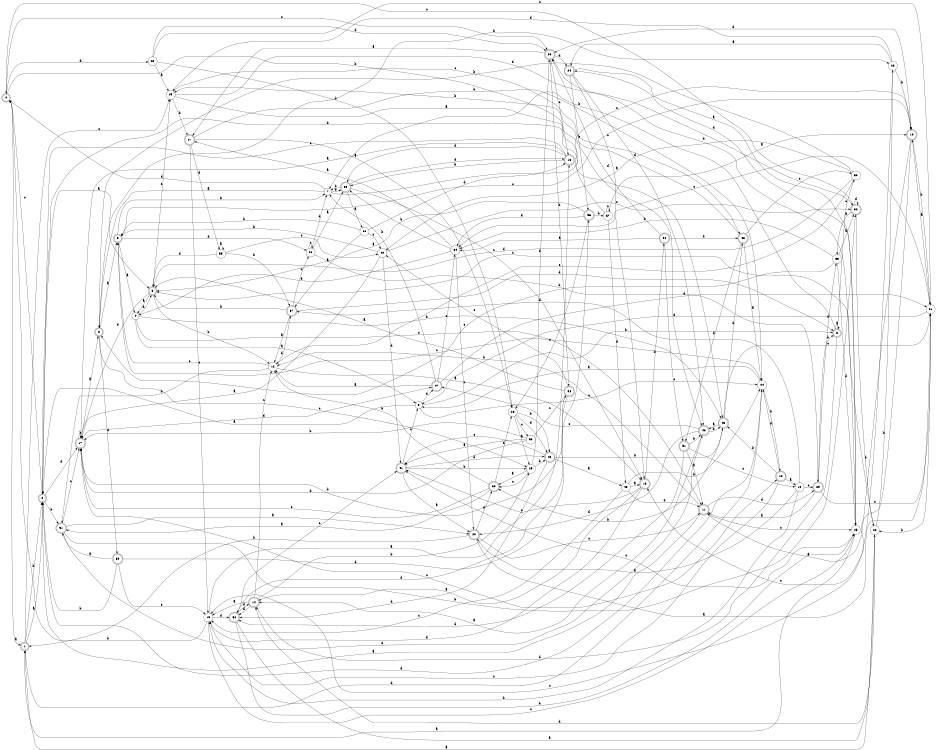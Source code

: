 digraph n49_5 {
__start0 [label="" shape="none"];

rankdir=LR;
size="8,5";

s0 [style="rounded,filled", color="black", fillcolor="white" shape="doublecircle", label="0"];
s1 [style="rounded,filled", color="black", fillcolor="white" shape="doublecircle", label="1"];
s2 [style="rounded,filled", color="black", fillcolor="white" shape="doublecircle", label="2"];
s3 [style="rounded,filled", color="black", fillcolor="white" shape="doublecircle", label="3"];
s4 [style="filled", color="black", fillcolor="white" shape="circle", label="4"];
s5 [style="filled", color="black", fillcolor="white" shape="circle", label="5"];
s6 [style="rounded,filled", color="black", fillcolor="white" shape="doublecircle", label="6"];
s7 [style="filled", color="black", fillcolor="white" shape="circle", label="7"];
s8 [style="rounded,filled", color="black", fillcolor="white" shape="doublecircle", label="8"];
s9 [style="rounded,filled", color="black", fillcolor="white" shape="doublecircle", label="9"];
s10 [style="rounded,filled", color="black", fillcolor="white" shape="doublecircle", label="10"];
s11 [style="rounded,filled", color="black", fillcolor="white" shape="doublecircle", label="11"];
s12 [style="filled", color="black", fillcolor="white" shape="circle", label="12"];
s13 [style="rounded,filled", color="black", fillcolor="white" shape="doublecircle", label="13"];
s14 [style="rounded,filled", color="black", fillcolor="white" shape="doublecircle", label="14"];
s15 [style="filled", color="black", fillcolor="white" shape="circle", label="15"];
s16 [style="rounded,filled", color="black", fillcolor="white" shape="doublecircle", label="16"];
s17 [style="rounded,filled", color="black", fillcolor="white" shape="doublecircle", label="17"];
s18 [style="rounded,filled", color="black", fillcolor="white" shape="doublecircle", label="18"];
s19 [style="filled", color="black", fillcolor="white" shape="circle", label="19"];
s20 [style="rounded,filled", color="black", fillcolor="white" shape="doublecircle", label="20"];
s21 [style="filled", color="black", fillcolor="white" shape="circle", label="21"];
s22 [style="filled", color="black", fillcolor="white" shape="circle", label="22"];
s23 [style="filled", color="black", fillcolor="white" shape="circle", label="23"];
s24 [style="rounded,filled", color="black", fillcolor="white" shape="doublecircle", label="24"];
s25 [style="filled", color="black", fillcolor="white" shape="circle", label="25"];
s26 [style="rounded,filled", color="black", fillcolor="white" shape="doublecircle", label="26"];
s27 [style="rounded,filled", color="black", fillcolor="white" shape="doublecircle", label="27"];
s28 [style="filled", color="black", fillcolor="white" shape="circle", label="28"];
s29 [style="filled", color="black", fillcolor="white" shape="circle", label="29"];
s30 [style="rounded,filled", color="black", fillcolor="white" shape="doublecircle", label="30"];
s31 [style="rounded,filled", color="black", fillcolor="white" shape="doublecircle", label="31"];
s32 [style="rounded,filled", color="black", fillcolor="white" shape="doublecircle", label="32"];
s33 [style="filled", color="black", fillcolor="white" shape="circle", label="33"];
s34 [style="filled", color="black", fillcolor="white" shape="circle", label="34"];
s35 [style="rounded,filled", color="black", fillcolor="white" shape="doublecircle", label="35"];
s36 [style="filled", color="black", fillcolor="white" shape="circle", label="36"];
s37 [style="rounded,filled", color="black", fillcolor="white" shape="doublecircle", label="37"];
s38 [style="filled", color="black", fillcolor="white" shape="circle", label="38"];
s39 [style="rounded,filled", color="black", fillcolor="white" shape="doublecircle", label="39"];
s40 [style="filled", color="black", fillcolor="white" shape="circle", label="40"];
s41 [style="rounded,filled", color="black", fillcolor="white" shape="doublecircle", label="41"];
s42 [style="rounded,filled", color="black", fillcolor="white" shape="doublecircle", label="42"];
s43 [style="filled", color="black", fillcolor="white" shape="circle", label="43"];
s44 [style="filled", color="black", fillcolor="white" shape="circle", label="44"];
s45 [style="rounded,filled", color="black", fillcolor="white" shape="doublecircle", label="45"];
s46 [style="rounded,filled", color="black", fillcolor="white" shape="doublecircle", label="46"];
s47 [style="rounded,filled", color="black", fillcolor="white" shape="doublecircle", label="47"];
s48 [style="rounded,filled", color="black", fillcolor="white" shape="doublecircle", label="48"];
s49 [style="filled", color="black", fillcolor="white" shape="circle", label="49"];
s50 [style="filled", color="black", fillcolor="white" shape="circle", label="50"];
s51 [style="rounded,filled", color="black", fillcolor="white" shape="doublecircle", label="51"];
s52 [style="rounded,filled", color="black", fillcolor="white" shape="doublecircle", label="52"];
s53 [style="filled", color="black", fillcolor="white" shape="circle", label="53"];
s54 [style="rounded,filled", color="black", fillcolor="white" shape="doublecircle", label="54"];
s55 [style="filled", color="black", fillcolor="white" shape="circle", label="55"];
s56 [style="rounded,filled", color="black", fillcolor="white" shape="doublecircle", label="56"];
s57 [style="filled", color="black", fillcolor="white" shape="circle", label="57"];
s58 [style="rounded,filled", color="black", fillcolor="white" shape="doublecircle", label="58"];
s59 [style="rounded,filled", color="black", fillcolor="white" shape="doublecircle", label="59"];
s60 [style="filled", color="black", fillcolor="white" shape="circle", label="60"];
s0 -> s1 [label="a"];
s0 -> s46 [label="b"];
s0 -> s26 [label="c"];
s0 -> s60 [label="d"];
s1 -> s2 [label="a"];
s1 -> s2 [label="b"];
s1 -> s49 [label="c"];
s1 -> s44 [label="d"];
s2 -> s3 [label="a"];
s2 -> s31 [label="b"];
s2 -> s0 [label="c"];
s2 -> s17 [label="d"];
s3 -> s4 [label="a"];
s3 -> s12 [label="b"];
s3 -> s49 [label="c"];
s3 -> s17 [label="d"];
s4 -> s5 [label="a"];
s4 -> s45 [label="b"];
s4 -> s11 [label="c"];
s4 -> s3 [label="d"];
s5 -> s2 [label="a"];
s5 -> s6 [label="b"];
s5 -> s44 [label="c"];
s5 -> s47 [label="d"];
s6 -> s6 [label="a"];
s6 -> s7 [label="b"];
s6 -> s50 [label="c"];
s6 -> s14 [label="d"];
s7 -> s8 [label="a"];
s7 -> s35 [label="b"];
s7 -> s10 [label="c"];
s7 -> s0 [label="d"];
s8 -> s9 [label="a"];
s8 -> s23 [label="b"];
s8 -> s29 [label="c"];
s8 -> s59 [label="d"];
s9 -> s4 [label="a"];
s9 -> s7 [label="b"];
s9 -> s10 [label="c"];
s9 -> s38 [label="d"];
s10 -> s11 [label="a"];
s10 -> s21 [label="b"];
s10 -> s13 [label="c"];
s10 -> s26 [label="d"];
s11 -> s2 [label="a"];
s11 -> s12 [label="b"];
s11 -> s25 [label="c"];
s11 -> s39 [label="d"];
s12 -> s13 [label="a"];
s12 -> s31 [label="b"];
s12 -> s9 [label="c"];
s12 -> s37 [label="d"];
s13 -> s14 [label="a"];
s13 -> s58 [label="b"];
s13 -> s41 [label="c"];
s13 -> s15 [label="d"];
s14 -> s15 [label="a"];
s14 -> s29 [label="b"];
s14 -> s12 [label="c"];
s14 -> s52 [label="d"];
s15 -> s16 [label="a"];
s15 -> s0 [label="b"];
s15 -> s25 [label="c"];
s15 -> s52 [label="d"];
s16 -> s17 [label="a"];
s16 -> s35 [label="b"];
s16 -> s2 [label="c"];
s16 -> s35 [label="d"];
s17 -> s8 [label="a"];
s17 -> s17 [label="b"];
s17 -> s18 [label="c"];
s17 -> s47 [label="d"];
s18 -> s19 [label="a"];
s18 -> s45 [label="b"];
s18 -> s15 [label="c"];
s18 -> s44 [label="d"];
s19 -> s20 [label="a"];
s19 -> s15 [label="b"];
s19 -> s39 [label="c"];
s19 -> s37 [label="d"];
s20 -> s21 [label="a"];
s20 -> s1 [label="b"];
s20 -> s11 [label="c"];
s20 -> s30 [label="d"];
s21 -> s10 [label="a"];
s21 -> s22 [label="b"];
s21 -> s34 [label="c"];
s21 -> s5 [label="d"];
s22 -> s1 [label="a"];
s22 -> s23 [label="b"];
s22 -> s3 [label="c"];
s22 -> s14 [label="d"];
s23 -> s24 [label="a"];
s23 -> s10 [label="b"];
s23 -> s15 [label="c"];
s23 -> s49 [label="d"];
s24 -> s25 [label="a"];
s24 -> s56 [label="b"];
s24 -> s13 [label="c"];
s24 -> s46 [label="d"];
s25 -> s1 [label="a"];
s25 -> s26 [label="b"];
s25 -> s41 [label="c"];
s25 -> s24 [label="d"];
s26 -> s27 [label="a"];
s26 -> s54 [label="b"];
s26 -> s16 [label="c"];
s26 -> s24 [label="d"];
s27 -> s28 [label="a"];
s27 -> s44 [label="b"];
s27 -> s15 [label="c"];
s27 -> s55 [label="d"];
s28 -> s29 [label="a"];
s28 -> s42 [label="b"];
s28 -> s53 [label="c"];
s28 -> s42 [label="d"];
s29 -> s30 [label="a"];
s29 -> s42 [label="b"];
s29 -> s30 [label="c"];
s29 -> s26 [label="d"];
s30 -> s31 [label="a"];
s30 -> s12 [label="b"];
s30 -> s17 [label="c"];
s30 -> s28 [label="d"];
s31 -> s20 [label="a"];
s31 -> s32 [label="b"];
s31 -> s17 [label="c"];
s31 -> s46 [label="d"];
s32 -> s33 [label="a"];
s32 -> s22 [label="b"];
s32 -> s0 [label="c"];
s32 -> s32 [label="d"];
s33 -> s32 [label="a"];
s33 -> s34 [label="b"];
s33 -> s8 [label="c"];
s33 -> s25 [label="d"];
s34 -> s27 [label="a"];
s34 -> s35 [label="b"];
s34 -> s20 [label="c"];
s34 -> s4 [label="d"];
s35 -> s36 [label="a"];
s35 -> s7 [label="b"];
s35 -> s13 [label="c"];
s35 -> s16 [label="d"];
s36 -> s37 [label="a"];
s36 -> s9 [label="b"];
s36 -> s40 [label="c"];
s36 -> s16 [label="d"];
s37 -> s12 [label="a"];
s37 -> s3 [label="b"];
s37 -> s38 [label="c"];
s37 -> s6 [label="d"];
s38 -> s35 [label="a"];
s38 -> s39 [label="b"];
s38 -> s38 [label="c"];
s38 -> s7 [label="d"];
s39 -> s11 [label="a"];
s39 -> s6 [label="b"];
s39 -> s21 [label="c"];
s39 -> s33 [label="d"];
s40 -> s17 [label="a"];
s40 -> s9 [label="b"];
s40 -> s32 [label="c"];
s40 -> s41 [label="d"];
s41 -> s20 [label="a"];
s41 -> s29 [label="b"];
s41 -> s5 [label="c"];
s41 -> s42 [label="d"];
s42 -> s43 [label="a"];
s42 -> s45 [label="b"];
s42 -> s41 [label="c"];
s42 -> s52 [label="d"];
s43 -> s13 [label="a"];
s43 -> s44 [label="b"];
s43 -> s15 [label="c"];
s43 -> s11 [label="d"];
s44 -> s5 [label="a"];
s44 -> s18 [label="b"];
s44 -> s9 [label="c"];
s44 -> s2 [label="d"];
s45 -> s46 [label="a"];
s45 -> s30 [label="b"];
s45 -> s21 [label="c"];
s45 -> s48 [label="d"];
s46 -> s14 [label="a"];
s46 -> s45 [label="b"];
s46 -> s47 [label="c"];
s46 -> s20 [label="d"];
s47 -> s12 [label="a"];
s47 -> s7 [label="b"];
s47 -> s34 [label="c"];
s47 -> s21 [label="d"];
s48 -> s44 [label="a"];
s48 -> s49 [label="b"];
s48 -> s50 [label="c"];
s48 -> s51 [label="d"];
s49 -> s45 [label="a"];
s49 -> s27 [label="b"];
s49 -> s48 [label="c"];
s49 -> s32 [label="d"];
s50 -> s40 [label="a"];
s50 -> s8 [label="b"];
s50 -> s12 [label="c"];
s50 -> s3 [label="d"];
s51 -> s11 [label="a"];
s51 -> s46 [label="b"];
s51 -> s19 [label="c"];
s51 -> s52 [label="d"];
s52 -> s22 [label="a"];
s52 -> s25 [label="b"];
s52 -> s41 [label="c"];
s52 -> s14 [label="d"];
s53 -> s41 [label="a"];
s53 -> s17 [label="b"];
s53 -> s54 [label="c"];
s53 -> s17 [label="d"];
s54 -> s3 [label="a"];
s54 -> s17 [label="b"];
s54 -> s40 [label="c"];
s54 -> s52 [label="d"];
s55 -> s55 [label="a"];
s55 -> s37 [label="b"];
s55 -> s40 [label="c"];
s55 -> s3 [label="d"];
s56 -> s3 [label="a"];
s56 -> s57 [label="b"];
s56 -> s28 [label="c"];
s56 -> s34 [label="d"];
s57 -> s10 [label="a"];
s57 -> s2 [label="b"];
s57 -> s57 [label="c"];
s57 -> s43 [label="d"];
s58 -> s34 [label="a"];
s58 -> s48 [label="b"];
s58 -> s51 [label="c"];
s58 -> s26 [label="d"];
s59 -> s31 [label="a"];
s59 -> s2 [label="b"];
s59 -> s15 [label="c"];
s59 -> s56 [label="d"];
s60 -> s49 [label="a"];
s60 -> s28 [label="b"];
s60 -> s21 [label="c"];
s60 -> s26 [label="d"];

}